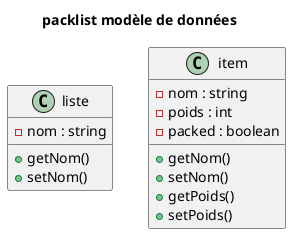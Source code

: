 @startuml
    Title packlist modèle de données
    class liste {
        - nom : string
        +getNom()
        +setNom()
    }
    class item {
        - nom : string
        - poids : int
        - packed : boolean
        +getNom()
        +setNom()
        +getPoids()
        +setPoids()
    }
@enduml